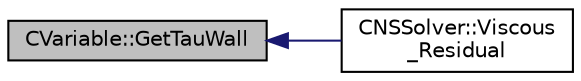 digraph "CVariable::GetTauWall"
{
  edge [fontname="Helvetica",fontsize="10",labelfontname="Helvetica",labelfontsize="10"];
  node [fontname="Helvetica",fontsize="10",shape=record];
  rankdir="LR";
  Node3742 [label="CVariable::GetTauWall",height=0.2,width=0.4,color="black", fillcolor="grey75", style="filled", fontcolor="black"];
  Node3742 -> Node3743 [dir="back",color="midnightblue",fontsize="10",style="solid",fontname="Helvetica"];
  Node3743 [label="CNSSolver::Viscous\l_Residual",height=0.2,width=0.4,color="black", fillcolor="white", style="filled",URL="$class_c_n_s_solver.html#a4b946463a9868faaa73fa1f40ee5e675",tooltip="Compute the viscous residuals. "];
}
